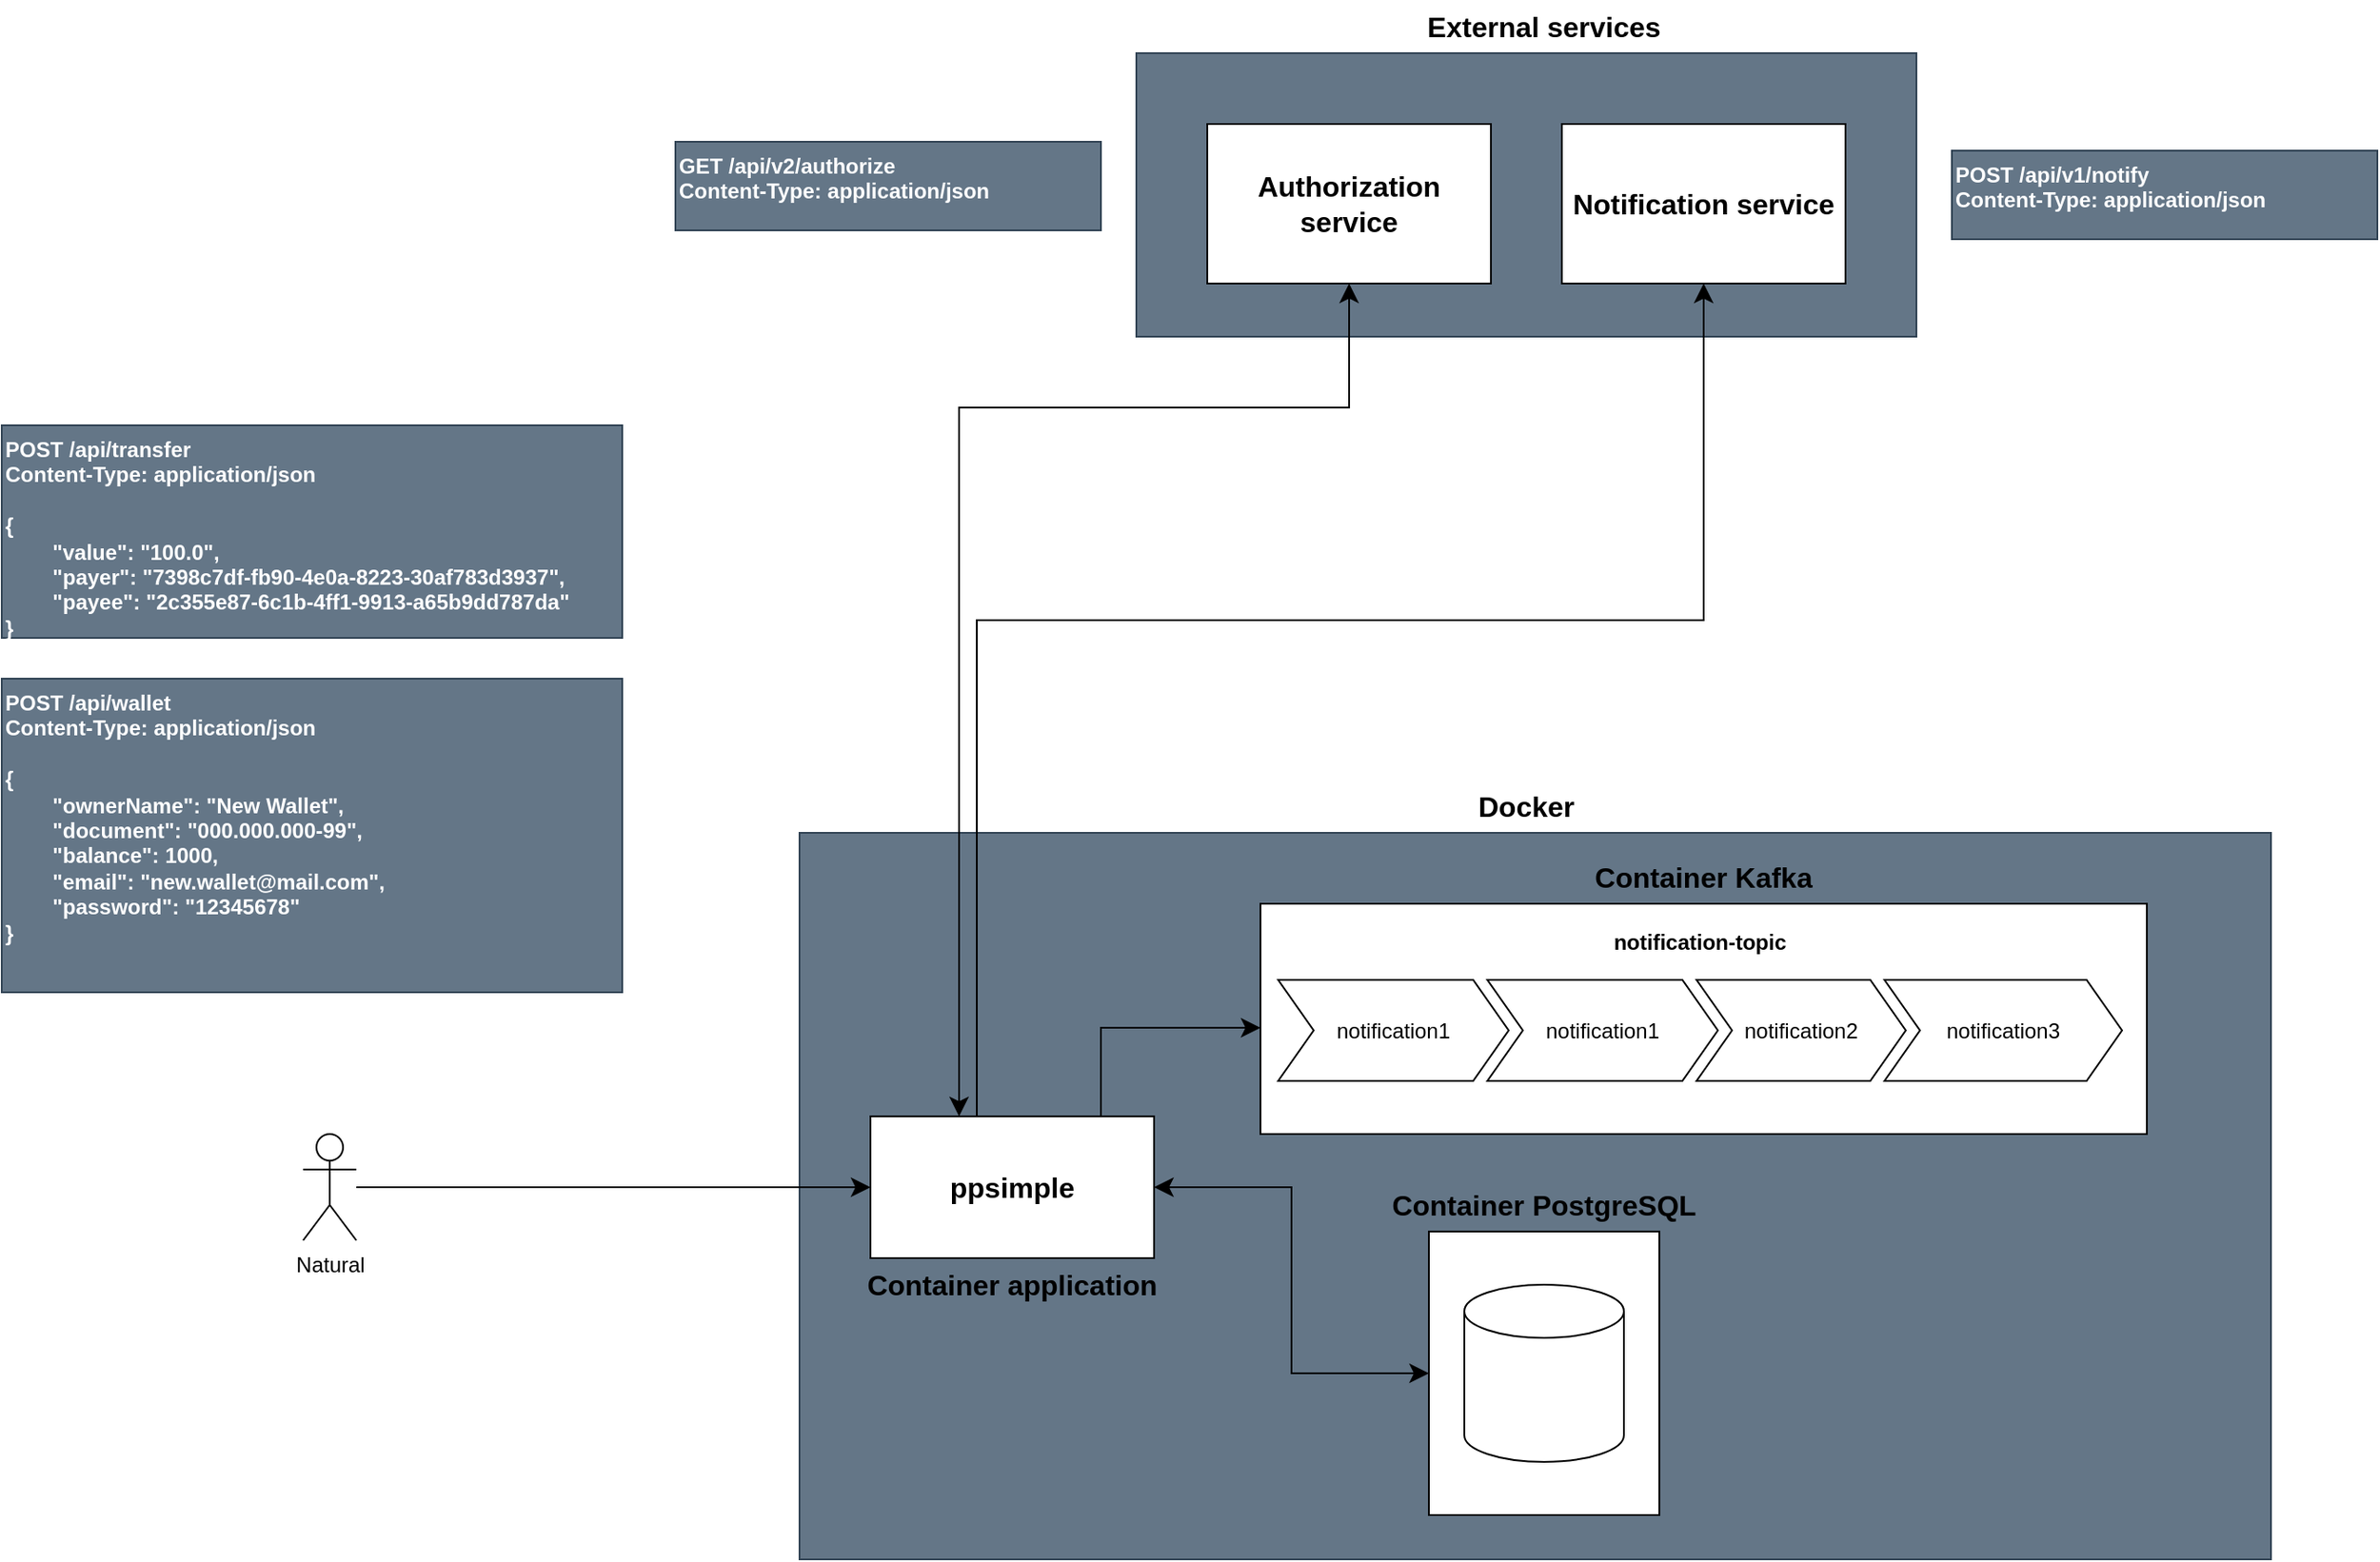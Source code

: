 <mxfile version="27.0.5">
  <diagram name="Página-1" id="QThSFHDgx7xANvcGgph0">
    <mxGraphModel dx="2439" dy="2338" grid="1" gridSize="10" guides="1" tooltips="1" connect="1" arrows="1" fold="1" page="1" pageScale="1" pageWidth="827" pageHeight="1169" math="0" shadow="0">
      <root>
        <mxCell id="0" />
        <mxCell id="1" parent="0" />
        <mxCell id="dHEchbsbMGb_kKgRt_dg-10" value="" style="rounded=0;whiteSpace=wrap;html=1;fillColor=#647687;strokeColor=#314354;fontColor=#ffffff;" vertex="1" parent="1">
          <mxGeometry x="50" y="200" width="830" height="410" as="geometry" />
        </mxCell>
        <mxCell id="dHEchbsbMGb_kKgRt_dg-21" value="" style="rounded=0;whiteSpace=wrap;html=1;fillColor=#647687;strokeColor=#314354;fontColor=#ffffff;" vertex="1" parent="1">
          <mxGeometry x="240" y="-240" width="440" height="160" as="geometry" />
        </mxCell>
        <mxCell id="dHEchbsbMGb_kKgRt_dg-7" value="ppsimple" style="rounded=0;whiteSpace=wrap;html=1;fontStyle=1;fontSize=16;" vertex="1" parent="1">
          <mxGeometry x="90" y="360" width="160" height="80" as="geometry" />
        </mxCell>
        <mxCell id="dHEchbsbMGb_kKgRt_dg-11" value="Docker" style="text;html=1;align=center;verticalAlign=middle;whiteSpace=wrap;rounded=0;fontSize=16;fontStyle=1" vertex="1" parent="1">
          <mxGeometry x="430" y="170" width="60" height="30" as="geometry" />
        </mxCell>
        <mxCell id="dHEchbsbMGb_kKgRt_dg-15" style="edgeStyle=none;curved=1;rounded=0;orthogonalLoop=1;jettySize=auto;html=1;fontSize=12;startSize=8;endSize=8;" edge="1" parent="1" source="dHEchbsbMGb_kKgRt_dg-13" target="dHEchbsbMGb_kKgRt_dg-7">
          <mxGeometry relative="1" as="geometry" />
        </mxCell>
        <mxCell id="dHEchbsbMGb_kKgRt_dg-13" value="Natural" style="shape=umlActor;verticalLabelPosition=bottom;verticalAlign=top;html=1;outlineConnect=0;" vertex="1" parent="1">
          <mxGeometry x="-230" y="370" width="30" height="60" as="geometry" />
        </mxCell>
        <mxCell id="dHEchbsbMGb_kKgRt_dg-18" value="POST /api/transfer&lt;div&gt;Content-Type: application/json&lt;/div&gt;&lt;div&gt;&lt;br&gt;&lt;/div&gt;&lt;div&gt;{&lt;/div&gt;&lt;div&gt;&lt;span style=&quot;white-space: pre;&quot;&gt;&#x9;&lt;/span&gt;&quot;value&quot;: &quot;100.0&quot;,&lt;br&gt;&lt;/div&gt;&lt;div&gt;&lt;span style=&quot;white-space: pre;&quot;&gt;&#x9;&lt;/span&gt;&quot;payer&quot;: &quot;7398c7df-fb90-4e0a-8223-30af783d3937&quot;,&lt;br&gt;&lt;/div&gt;&lt;div&gt;&lt;span style=&quot;white-space: pre;&quot;&gt;&#x9;&lt;/span&gt;&quot;payee&quot;: &quot;2c355e87-6c1b-4ff1-9913-a65b9dd787da&quot;&lt;br&gt;&lt;/div&gt;&lt;div&gt;}&lt;/div&gt;" style="text;html=1;whiteSpace=wrap;overflow=hidden;rounded=0;fontStyle=1;fontSize=12;fillColor=#647687;fontColor=#ffffff;strokeColor=#314354;" vertex="1" parent="1">
          <mxGeometry x="-400" y="-30" width="350" height="120" as="geometry" />
        </mxCell>
        <mxCell id="dHEchbsbMGb_kKgRt_dg-22" value="Authorization service" style="rounded=0;whiteSpace=wrap;html=1;fontSize=16;fontStyle=1" vertex="1" parent="1">
          <mxGeometry x="280" y="-200" width="160" height="90" as="geometry" />
        </mxCell>
        <mxCell id="dHEchbsbMGb_kKgRt_dg-23" value="Notification service" style="rounded=0;whiteSpace=wrap;html=1;fontSize=16;fontStyle=1" vertex="1" parent="1">
          <mxGeometry x="480" y="-200" width="160" height="90" as="geometry" />
        </mxCell>
        <mxCell id="dHEchbsbMGb_kKgRt_dg-24" value="External services" style="text;html=1;align=center;verticalAlign=middle;whiteSpace=wrap;rounded=0;fontSize=16;fontStyle=1" vertex="1" parent="1">
          <mxGeometry x="390" y="-270" width="160" height="30" as="geometry" />
        </mxCell>
        <mxCell id="dHEchbsbMGb_kKgRt_dg-26" value="" style="endArrow=classic;startArrow=classic;html=1;rounded=0;fontSize=12;startSize=8;endSize=8;edgeStyle=orthogonalEdgeStyle;" edge="1" parent="1" source="dHEchbsbMGb_kKgRt_dg-7" target="dHEchbsbMGb_kKgRt_dg-22">
          <mxGeometry width="50" height="50" relative="1" as="geometry">
            <mxPoint x="160" y="90" as="sourcePoint" />
            <mxPoint x="210" y="40" as="targetPoint" />
            <Array as="points">
              <mxPoint x="140" y="-40" />
              <mxPoint x="360" y="-40" />
            </Array>
          </mxGeometry>
        </mxCell>
        <mxCell id="dHEchbsbMGb_kKgRt_dg-27" value="" style="endArrow=classic;html=1;rounded=0;fontSize=12;startSize=8;endSize=8;edgeStyle=orthogonalEdgeStyle;" edge="1" parent="1" source="dHEchbsbMGb_kKgRt_dg-7" target="dHEchbsbMGb_kKgRt_dg-23">
          <mxGeometry width="50" height="50" relative="1" as="geometry">
            <mxPoint x="360" y="90" as="sourcePoint" />
            <mxPoint x="410" y="40" as="targetPoint" />
            <Array as="points">
              <mxPoint x="150" y="80" />
              <mxPoint x="560" y="80" />
            </Array>
          </mxGeometry>
        </mxCell>
        <mxCell id="dHEchbsbMGb_kKgRt_dg-28" style="edgeStyle=none;curved=1;rounded=0;orthogonalLoop=1;jettySize=auto;html=1;exitX=1;exitY=0.5;exitDx=0;exitDy=0;fontSize=12;startSize=8;endSize=8;" edge="1" parent="1" source="dHEchbsbMGb_kKgRt_dg-7" target="dHEchbsbMGb_kKgRt_dg-7">
          <mxGeometry relative="1" as="geometry" />
        </mxCell>
        <mxCell id="dHEchbsbMGb_kKgRt_dg-38" style="edgeStyle=orthogonalEdgeStyle;rounded=0;orthogonalLoop=1;jettySize=auto;html=1;fontSize=12;startSize=8;endSize=8;" edge="1" parent="1" source="dHEchbsbMGb_kKgRt_dg-7" target="dHEchbsbMGb_kKgRt_dg-32">
          <mxGeometry relative="1" as="geometry">
            <Array as="points">
              <mxPoint x="220" y="310" />
            </Array>
          </mxGeometry>
        </mxCell>
        <mxCell id="dHEchbsbMGb_kKgRt_dg-39" value="" style="group;fillColor=#1ba1e2;strokeColor=#006EAF;fontColor=#ffffff;" vertex="1" connectable="0" parent="1">
          <mxGeometry x="405" y="425" width="130" height="160" as="geometry" />
        </mxCell>
        <mxCell id="dHEchbsbMGb_kKgRt_dg-36" value="" style="rounded=0;whiteSpace=wrap;html=1;" vertex="1" parent="dHEchbsbMGb_kKgRt_dg-39">
          <mxGeometry width="130" height="160" as="geometry" />
        </mxCell>
        <mxCell id="dHEchbsbMGb_kKgRt_dg-31" value="" style="shape=cylinder3;whiteSpace=wrap;html=1;boundedLbl=1;backgroundOutline=1;size=15;" vertex="1" parent="dHEchbsbMGb_kKgRt_dg-39">
          <mxGeometry x="20" y="30" width="90" height="100" as="geometry" />
        </mxCell>
        <mxCell id="dHEchbsbMGb_kKgRt_dg-29" value="" style="endArrow=classic;startArrow=classic;html=1;rounded=0;fontSize=12;startSize=8;endSize=8;edgeStyle=orthogonalEdgeStyle;" edge="1" parent="1" source="dHEchbsbMGb_kKgRt_dg-7" target="dHEchbsbMGb_kKgRt_dg-36">
          <mxGeometry width="50" height="50" relative="1" as="geometry">
            <mxPoint x="320" y="180" as="sourcePoint" />
            <mxPoint x="260" y="510" as="targetPoint" />
            <Array as="points" />
          </mxGeometry>
        </mxCell>
        <mxCell id="dHEchbsbMGb_kKgRt_dg-41" value="" style="group;fillColor=#dae8fc;strokeColor=#6c8ebf;" vertex="1" connectable="0" parent="1">
          <mxGeometry x="310" y="240" width="500" height="130" as="geometry" />
        </mxCell>
        <mxCell id="dHEchbsbMGb_kKgRt_dg-37" value="" style="rounded=0;whiteSpace=wrap;html=1;" vertex="1" parent="dHEchbsbMGb_kKgRt_dg-41">
          <mxGeometry width="500" height="130" as="geometry" />
        </mxCell>
        <mxCell id="dHEchbsbMGb_kKgRt_dg-32" value="notification-topic" style="swimlane;childLayout=stackLayout;horizontal=1;fillColor=none;horizontalStack=1;resizeParent=1;resizeParentMax=0;resizeLast=0;collapsible=0;strokeColor=none;stackBorder=10;stackSpacing=-12;resizable=1;align=center;points=[];whiteSpace=wrap;html=1;" vertex="1" parent="dHEchbsbMGb_kKgRt_dg-41">
          <mxGeometry y="10" width="496" height="100" as="geometry" />
        </mxCell>
        <mxCell id="dHEchbsbMGb_kKgRt_dg-33" value="notification1" style="shape=step;perimeter=stepPerimeter;fixedSize=1;points=[];whiteSpace=wrap;html=1;" vertex="1" parent="dHEchbsbMGb_kKgRt_dg-32">
          <mxGeometry x="10" y="33" width="130" height="57" as="geometry" />
        </mxCell>
        <mxCell id="dHEchbsbMGb_kKgRt_dg-40" value="notification1" style="shape=step;perimeter=stepPerimeter;fixedSize=1;points=[];whiteSpace=wrap;html=1;" vertex="1" parent="dHEchbsbMGb_kKgRt_dg-32">
          <mxGeometry x="128" y="33" width="130" height="57" as="geometry" />
        </mxCell>
        <mxCell id="dHEchbsbMGb_kKgRt_dg-34" value="notification2" style="shape=step;perimeter=stepPerimeter;fixedSize=1;points=[];whiteSpace=wrap;html=1;" vertex="1" parent="dHEchbsbMGb_kKgRt_dg-32">
          <mxGeometry x="246" y="33" width="118" height="57" as="geometry" />
        </mxCell>
        <mxCell id="dHEchbsbMGb_kKgRt_dg-35" value="notification3" style="shape=step;perimeter=stepPerimeter;fixedSize=1;points=[];whiteSpace=wrap;html=1;" vertex="1" parent="dHEchbsbMGb_kKgRt_dg-32">
          <mxGeometry x="352" y="33" width="134" height="57" as="geometry" />
        </mxCell>
        <mxCell id="dHEchbsbMGb_kKgRt_dg-42" value="POST /api/wallet&lt;div&gt;Content-Type: application/json&lt;/div&gt;&lt;div&gt;&lt;br&gt;&lt;/div&gt;&lt;div&gt;&lt;div&gt;&lt;span style=&quot;background-color: transparent;&quot;&gt;{&lt;/span&gt;&lt;/div&gt;&lt;div&gt;&lt;span style=&quot;background-color: transparent;&quot;&gt;&lt;span style=&quot;white-space: pre;&quot;&gt;&#x9;&lt;/span&gt;&quot;ownerName&quot;: &quot;New Wallet&quot;,&lt;/span&gt;&lt;/div&gt;&lt;/div&gt;&lt;div&gt;&lt;div&gt;&amp;nbsp; &amp;nbsp; &amp;nbsp; &amp;nbsp; &quot;document&quot;: &quot;000.000.000-99&quot;,&lt;/div&gt;&lt;div&gt;&amp;nbsp; &amp;nbsp; &amp;nbsp; &amp;nbsp; &quot;balance&quot;: 1000,&lt;/div&gt;&lt;div&gt;&amp;nbsp; &amp;nbsp; &amp;nbsp; &amp;nbsp; &quot;email&quot;: &quot;new.wallet@mail.com&quot;,&lt;/div&gt;&lt;div&gt;&amp;nbsp; &amp;nbsp; &amp;nbsp; &amp;nbsp; &quot;password&quot;: &quot;12345678&quot;&lt;/div&gt;&lt;div&gt;}&lt;/div&gt;&lt;/div&gt;" style="text;html=1;whiteSpace=wrap;overflow=hidden;rounded=0;fontStyle=1;fontSize=12;fillColor=#647687;fontColor=#ffffff;strokeColor=#314354;" vertex="1" parent="1">
          <mxGeometry x="-400" y="113" width="350" height="177" as="geometry" />
        </mxCell>
        <mxCell id="dHEchbsbMGb_kKgRt_dg-43" value="GET /api/v2/authorize&lt;div&gt;Content-Type: application/json&lt;/div&gt;&lt;div&gt;&lt;br&gt;&lt;/div&gt;" style="text;html=1;whiteSpace=wrap;overflow=hidden;rounded=0;fontStyle=1;fontSize=12;fillColor=#647687;fontColor=#ffffff;strokeColor=#314354;" vertex="1" parent="1">
          <mxGeometry x="-20" y="-190" width="240" height="50" as="geometry" />
        </mxCell>
        <mxCell id="dHEchbsbMGb_kKgRt_dg-44" value="Container Kafka" style="text;html=1;align=center;verticalAlign=middle;whiteSpace=wrap;rounded=0;fontSize=16;fontStyle=1" vertex="1" parent="1">
          <mxGeometry x="490" y="210" width="140" height="30" as="geometry" />
        </mxCell>
        <mxCell id="dHEchbsbMGb_kKgRt_dg-45" value="POST /api/v1/notify&lt;div&gt;Content-Type: application/json&lt;/div&gt;&lt;div&gt;&lt;br&gt;&lt;/div&gt;" style="text;html=1;whiteSpace=wrap;overflow=hidden;rounded=0;fontStyle=1;fontSize=12;fillColor=#647687;fontColor=#ffffff;strokeColor=#314354;" vertex="1" parent="1">
          <mxGeometry x="700" y="-185" width="240" height="50" as="geometry" />
        </mxCell>
        <mxCell id="dHEchbsbMGb_kKgRt_dg-46" value="Container PostgreSQL" style="text;html=1;align=center;verticalAlign=middle;whiteSpace=wrap;rounded=0;fontSize=16;fontStyle=1" vertex="1" parent="1">
          <mxGeometry x="370" y="395" width="200" height="30" as="geometry" />
        </mxCell>
        <mxCell id="dHEchbsbMGb_kKgRt_dg-47" value="Container application" style="text;html=1;align=center;verticalAlign=middle;whiteSpace=wrap;rounded=0;fontSize=16;fontStyle=1" vertex="1" parent="1">
          <mxGeometry x="70" y="440" width="200" height="30" as="geometry" />
        </mxCell>
      </root>
    </mxGraphModel>
  </diagram>
</mxfile>
